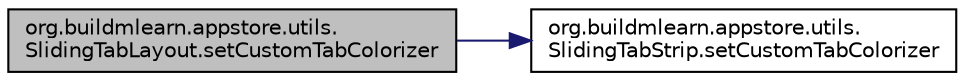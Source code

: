 digraph "org.buildmlearn.appstore.utils.SlidingTabLayout.setCustomTabColorizer"
{
 // INTERACTIVE_SVG=YES
  bgcolor="transparent";
  edge [fontname="Helvetica",fontsize="10",labelfontname="Helvetica",labelfontsize="10"];
  node [fontname="Helvetica",fontsize="10",shape=record];
  rankdir="LR";
  Node1 [label="org.buildmlearn.appstore.utils.\lSlidingTabLayout.setCustomTabColorizer",height=0.2,width=0.4,color="black", fillcolor="grey75", style="filled", fontcolor="black"];
  Node1 -> Node2 [color="midnightblue",fontsize="10",style="solid",fontname="Helvetica"];
  Node2 [label="org.buildmlearn.appstore.utils.\lSlidingTabStrip.setCustomTabColorizer",height=0.2,width=0.4,color="black",URL="$d2/d6d/classorg_1_1buildmlearn_1_1appstore_1_1utils_1_1_sliding_tab_strip.html#a9b6dfb94b1bb062bdcb6842bbe606f91",tooltip="Sets colors to the tabs. "];
}
